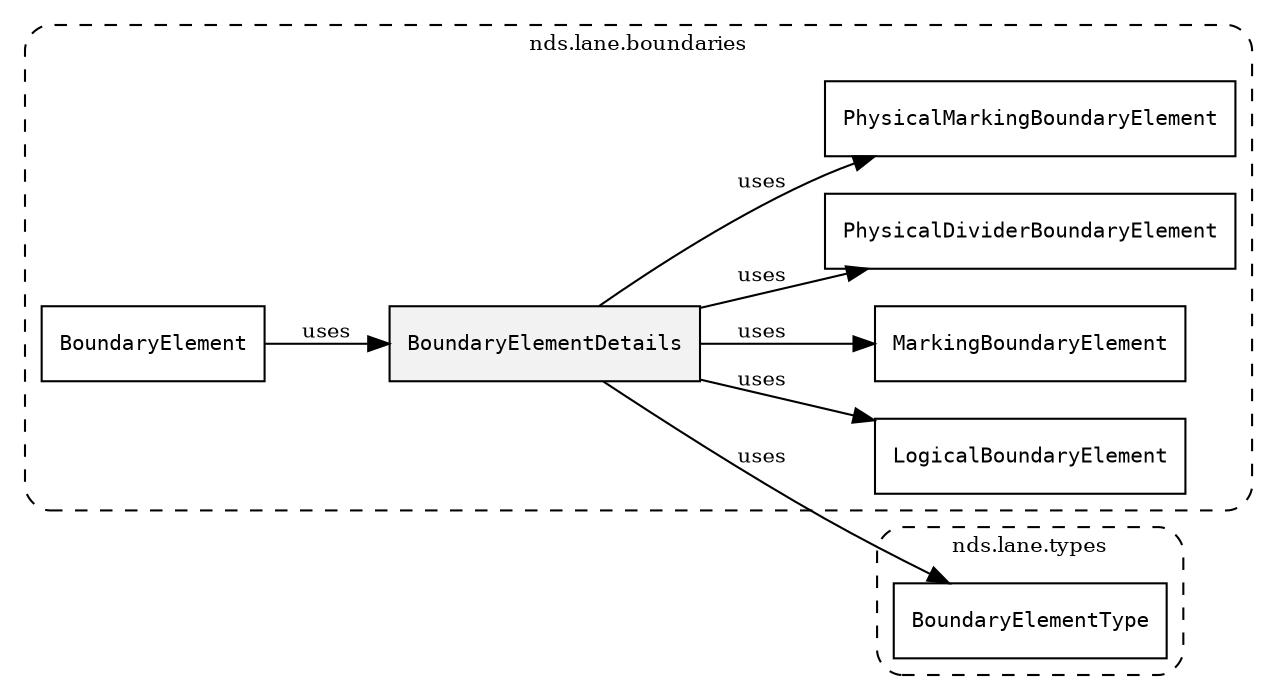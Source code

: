 /**
 * This dot file creates symbol collaboration diagram for BoundaryElementDetails.
 */
digraph ZSERIO
{
    node [shape=box, fontsize=10];
    rankdir="LR";
    fontsize=10;
    tooltip="BoundaryElementDetails collaboration diagram";

    subgraph "cluster_nds.lane.boundaries"
    {
        style="dashed, rounded";
        label="nds.lane.boundaries";
        tooltip="Package nds.lane.boundaries";
        href="../../../content/packages/nds.lane.boundaries.html#Package-nds-lane-boundaries";
        target="_parent";

        "BoundaryElementDetails" [style="filled", fillcolor="#0000000D", target="_parent", label=<<font face="monospace"><table align="center" border="0" cellspacing="0" cellpadding="0"><tr><td href="../../../content/packages/nds.lane.boundaries.html#Choice-BoundaryElementDetails" title="Choice defined in nds.lane.boundaries">BoundaryElementDetails</td></tr></table></font>>];
        "LogicalBoundaryElement" [target="_parent", label=<<font face="monospace"><table align="center" border="0" cellspacing="0" cellpadding="0"><tr><td href="../../../content/packages/nds.lane.boundaries.html#Structure-LogicalBoundaryElement" title="Structure defined in nds.lane.boundaries">LogicalBoundaryElement</td></tr></table></font>>];
        "MarkingBoundaryElement" [target="_parent", label=<<font face="monospace"><table align="center" border="0" cellspacing="0" cellpadding="0"><tr><td href="../../../content/packages/nds.lane.boundaries.html#Structure-MarkingBoundaryElement" title="Structure defined in nds.lane.boundaries">MarkingBoundaryElement</td></tr></table></font>>];
        "PhysicalDividerBoundaryElement" [target="_parent", label=<<font face="monospace"><table align="center" border="0" cellspacing="0" cellpadding="0"><tr><td href="../../../content/packages/nds.lane.boundaries.html#Structure-PhysicalDividerBoundaryElement" title="Structure defined in nds.lane.boundaries">PhysicalDividerBoundaryElement</td></tr></table></font>>];
        "PhysicalMarkingBoundaryElement" [target="_parent", label=<<font face="monospace"><table align="center" border="0" cellspacing="0" cellpadding="0"><tr><td href="../../../content/packages/nds.lane.boundaries.html#Structure-PhysicalMarkingBoundaryElement" title="Structure defined in nds.lane.boundaries">PhysicalMarkingBoundaryElement</td></tr></table></font>>];
        "BoundaryElement" [target="_parent", label=<<font face="monospace"><table align="center" border="0" cellspacing="0" cellpadding="0"><tr><td href="../../../content/packages/nds.lane.boundaries.html#Structure-BoundaryElement" title="Structure defined in nds.lane.boundaries">BoundaryElement</td></tr></table></font>>];
    }

    subgraph "cluster_nds.lane.types"
    {
        style="dashed, rounded";
        label="nds.lane.types";
        tooltip="Package nds.lane.types";
        href="../../../content/packages/nds.lane.types.html#Package-nds-lane-types";
        target="_parent";

        "BoundaryElementType" [target="_parent", label=<<font face="monospace"><table align="center" border="0" cellspacing="0" cellpadding="0"><tr><td href="../../../content/packages/nds.lane.types.html#Enum-BoundaryElementType" title="Enum defined in nds.lane.types">BoundaryElementType</td></tr></table></font>>];
    }

    "BoundaryElementDetails" -> "BoundaryElementType" [label="uses", fontsize=10];
    "BoundaryElementDetails" -> "LogicalBoundaryElement" [label="uses", fontsize=10];
    "BoundaryElementDetails" -> "MarkingBoundaryElement" [label="uses", fontsize=10];
    "BoundaryElementDetails" -> "PhysicalDividerBoundaryElement" [label="uses", fontsize=10];
    "BoundaryElementDetails" -> "PhysicalMarkingBoundaryElement" [label="uses", fontsize=10];
    "BoundaryElement" -> "BoundaryElementDetails" [label="uses", fontsize=10];
}
